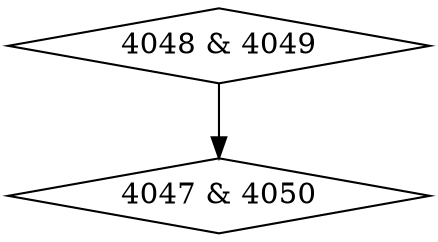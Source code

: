 digraph {
0 [label = "4047 & 4050", shape = diamond];
1 [label = "4048 & 4049", shape = diamond];
1->0;
}
